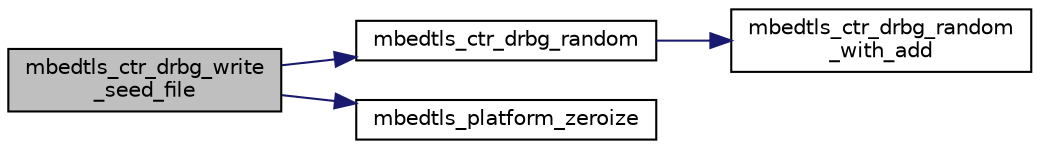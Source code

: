 digraph "mbedtls_ctr_drbg_write_seed_file"
{
 // LATEX_PDF_SIZE
  edge [fontname="Helvetica",fontsize="10",labelfontname="Helvetica",labelfontsize="10"];
  node [fontname="Helvetica",fontsize="10",shape=record];
  rankdir="LR";
  Node1 [label="mbedtls_ctr_drbg_write\l_seed_file",height=0.2,width=0.4,color="black", fillcolor="grey75", style="filled", fontcolor="black",tooltip="This function writes a seed file."];
  Node1 -> Node2 [color="midnightblue",fontsize="10",style="solid",fontname="Helvetica"];
  Node2 [label="mbedtls_ctr_drbg_random",height=0.2,width=0.4,color="black", fillcolor="white", style="filled",URL="$d8/d36/ctr__drbg_8c.html#af6e4dd295ae790a33128562dd01c79ab",tooltip="This function uses CTR_DRBG to generate random data."];
  Node2 -> Node3 [color="midnightblue",fontsize="10",style="solid",fontname="Helvetica"];
  Node3 [label="mbedtls_ctr_drbg_random\l_with_add",height=0.2,width=0.4,color="black", fillcolor="white", style="filled",URL="$d8/d36/ctr__drbg_8c.html#a18161010cbcf33f6930fa8fdc035e74d",tooltip="This function updates a CTR_DRBG instance with additional data and uses it to generate random data."];
  Node1 -> Node4 [color="midnightblue",fontsize="10",style="solid",fontname="Helvetica"];
  Node4 [label="mbedtls_platform_zeroize",height=0.2,width=0.4,color="black", fillcolor="white", style="filled",URL="$dd/dde/platform__util_8c.html#aa4e36b2c1c58d8ad89e1e11b6ebea2d9",tooltip="Securely zeroize a buffer."];
}

